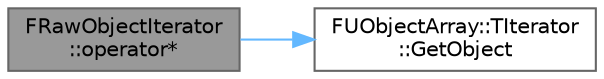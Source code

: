 digraph "FRawObjectIterator::operator*"
{
 // INTERACTIVE_SVG=YES
 // LATEX_PDF_SIZE
  bgcolor="transparent";
  edge [fontname=Helvetica,fontsize=10,labelfontname=Helvetica,labelfontsize=10];
  node [fontname=Helvetica,fontsize=10,shape=box,height=0.2,width=0.4];
  rankdir="LR";
  Node1 [id="Node000001",label="FRawObjectIterator\l::operator*",height=0.2,width=0.4,color="gray40", fillcolor="grey60", style="filled", fontcolor="black",tooltip="Iterator dereference."];
  Node1 -> Node2 [id="edge1_Node000001_Node000002",color="steelblue1",style="solid",tooltip=" "];
  Node2 [id="Node000002",label="FUObjectArray::TIterator\l::GetObject",height=0.2,width=0.4,color="grey40", fillcolor="white", style="filled",URL="$d2/d20/classFUObjectArray_1_1TIterator.html#a3a1f791b9fe14bcbcf783a80d51c8769",tooltip="Dereferences the iterator with an ordinary name for clarity in derived classes."];
}
